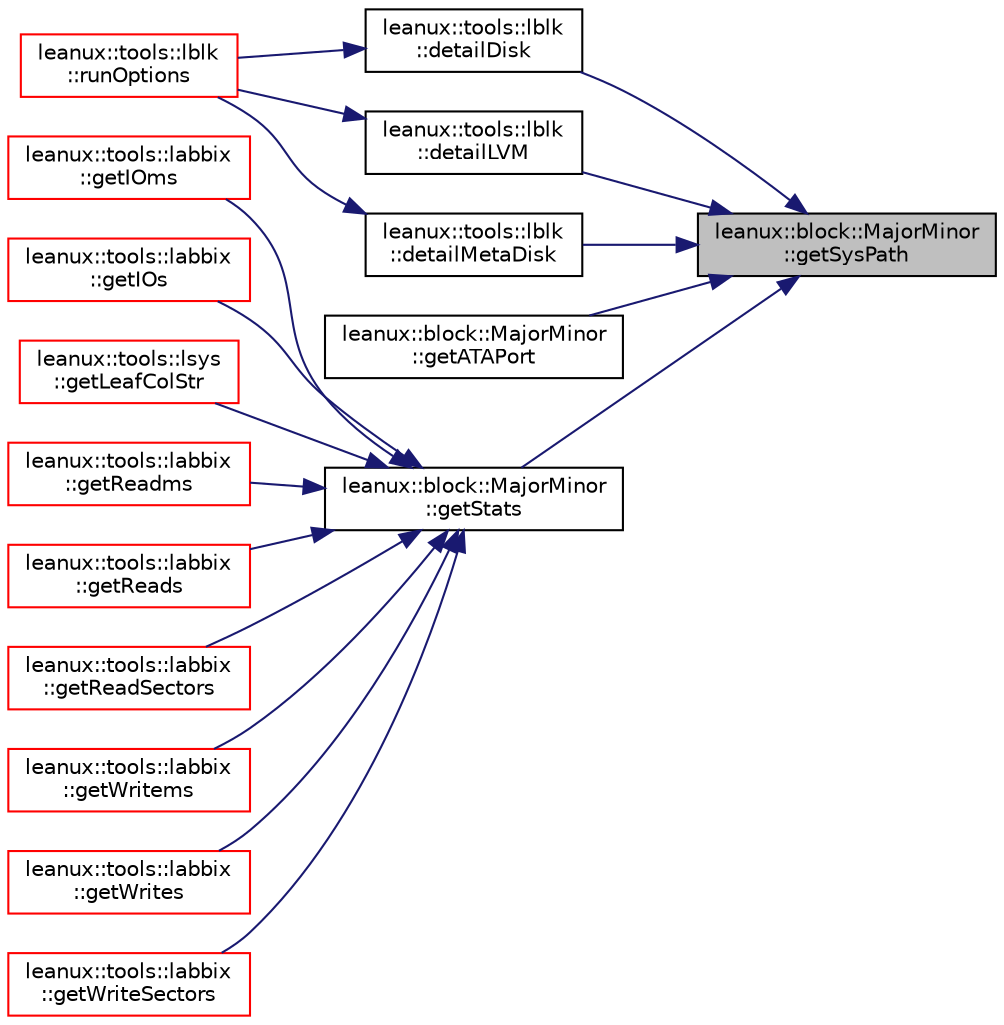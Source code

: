 digraph "leanux::block::MajorMinor::getSysPath"
{
 // LATEX_PDF_SIZE
  bgcolor="transparent";
  edge [fontname="Helvetica",fontsize="10",labelfontname="Helvetica",labelfontsize="10"];
  node [fontname="Helvetica",fontsize="10",shape=record];
  rankdir="RL";
  Node1 [label="leanux::block::MajorMinor\l::getSysPath",height=0.2,width=0.4,color="black", fillcolor="grey75", style="filled", fontcolor="black",tooltip="return the full device path as it appears under /sys/devices/block"];
  Node1 -> Node2 [dir="back",color="midnightblue",fontsize="10",style="solid",fontname="Helvetica"];
  Node2 [label="leanux::tools::lblk\l::detailDisk",height=0.2,width=0.4,color="black",URL="$namespaceleanux_1_1tools_1_1lblk.html#ade16c362a9900ba9267433bf57da42ce",tooltip="Write disk details."];
  Node2 -> Node3 [dir="back",color="midnightblue",fontsize="10",style="solid",fontname="Helvetica"];
  Node3 [label="leanux::tools::lblk\l::runOptions",height=0.2,width=0.4,color="red",URL="$namespaceleanux_1_1tools_1_1lblk.html#aafee1346a1081bfa4f7470f921cd66b8",tooltip="Direct output run from options."];
  Node1 -> Node6 [dir="back",color="midnightblue",fontsize="10",style="solid",fontname="Helvetica"];
  Node6 [label="leanux::tools::lblk\l::detailLVM",height=0.2,width=0.4,color="black",URL="$namespaceleanux_1_1tools_1_1lblk.html#ac57ae7d9a91a4259052d4ae1da5a36a2",tooltip="Write LVM details."];
  Node6 -> Node3 [dir="back",color="midnightblue",fontsize="10",style="solid",fontname="Helvetica"];
  Node1 -> Node7 [dir="back",color="midnightblue",fontsize="10",style="solid",fontname="Helvetica"];
  Node7 [label="leanux::tools::lblk\l::detailMetaDisk",height=0.2,width=0.4,color="black",URL="$namespaceleanux_1_1tools_1_1lblk.html#a3ed79ca6c9f478be774a6d9f4a4cb016",tooltip="Write MetaDisk details."];
  Node7 -> Node3 [dir="back",color="midnightblue",fontsize="10",style="solid",fontname="Helvetica"];
  Node1 -> Node8 [dir="back",color="midnightblue",fontsize="10",style="solid",fontname="Helvetica"];
  Node8 [label="leanux::block::MajorMinor\l::getATAPort",height=0.2,width=0.4,color="black",URL="$classleanux_1_1block_1_1MajorMinor.html#a55e3a0a84afa637e63e70a21b0b6a11b",tooltip="Get the ATA port for the block MajorMinor."];
  Node1 -> Node9 [dir="back",color="midnightblue",fontsize="10",style="solid",fontname="Helvetica"];
  Node9 [label="leanux::block::MajorMinor\l::getStats",height=0.2,width=0.4,color="black",URL="$classleanux_1_1block_1_1MajorMinor.html#a314abee5e9b9cc4c609d54e61103863a",tooltip="get performance statistics for the block device specified by MajorMinor."];
  Node9 -> Node10 [dir="back",color="midnightblue",fontsize="10",style="solid",fontname="Helvetica"];
  Node10 [label="leanux::tools::labbix\l::getIOms",height=0.2,width=0.4,color="red",URL="$namespaceleanux_1_1tools_1_1labbix.html#aea87f0c72ad32fa0b12a485e8f265e3a",tooltip=" "];
  Node9 -> Node13 [dir="back",color="midnightblue",fontsize="10",style="solid",fontname="Helvetica"];
  Node13 [label="leanux::tools::labbix\l::getIOs",height=0.2,width=0.4,color="red",URL="$namespaceleanux_1_1tools_1_1labbix.html#aa6367c0ce0a9370f9b5b0b2d805f3768",tooltip=" "];
  Node9 -> Node14 [dir="back",color="midnightblue",fontsize="10",style="solid",fontname="Helvetica"];
  Node14 [label="leanux::tools::lsys\l::getLeafColStr",height=0.2,width=0.4,color="red",URL="$namespaceleanux_1_1tools_1_1lsys.html#a4a56050ff78d8c77b6a699ff6d5aea50",tooltip="get named field attributes for the SysDevice."];
  Node9 -> Node19 [dir="back",color="midnightblue",fontsize="10",style="solid",fontname="Helvetica"];
  Node19 [label="leanux::tools::labbix\l::getReadms",height=0.2,width=0.4,color="red",URL="$namespaceleanux_1_1tools_1_1labbix.html#a4ed156d3dd393c88023d89cb3de4f327",tooltip=" "];
  Node9 -> Node20 [dir="back",color="midnightblue",fontsize="10",style="solid",fontname="Helvetica"];
  Node20 [label="leanux::tools::labbix\l::getReads",height=0.2,width=0.4,color="red",URL="$namespaceleanux_1_1tools_1_1labbix.html#a5119e01f3f750e313aa39b2091560502",tooltip=" "];
  Node9 -> Node21 [dir="back",color="midnightblue",fontsize="10",style="solid",fontname="Helvetica"];
  Node21 [label="leanux::tools::labbix\l::getReadSectors",height=0.2,width=0.4,color="red",URL="$namespaceleanux_1_1tools_1_1labbix.html#a2a148cecfe8dcf3c00e0bb19f57044f3",tooltip=" "];
  Node9 -> Node22 [dir="back",color="midnightblue",fontsize="10",style="solid",fontname="Helvetica"];
  Node22 [label="leanux::tools::labbix\l::getWritems",height=0.2,width=0.4,color="red",URL="$namespaceleanux_1_1tools_1_1labbix.html#aac6bd9b75ac1a266cc601b0245013aa8",tooltip=" "];
  Node9 -> Node23 [dir="back",color="midnightblue",fontsize="10",style="solid",fontname="Helvetica"];
  Node23 [label="leanux::tools::labbix\l::getWrites",height=0.2,width=0.4,color="red",URL="$namespaceleanux_1_1tools_1_1labbix.html#ae7137e2b91a00754bf3f74b6cc7be8f0",tooltip=" "];
  Node9 -> Node24 [dir="back",color="midnightblue",fontsize="10",style="solid",fontname="Helvetica"];
  Node24 [label="leanux::tools::labbix\l::getWriteSectors",height=0.2,width=0.4,color="red",URL="$namespaceleanux_1_1tools_1_1labbix.html#a89bf8cba18d6ec80534e7fbef8b19496",tooltip=" "];
}

